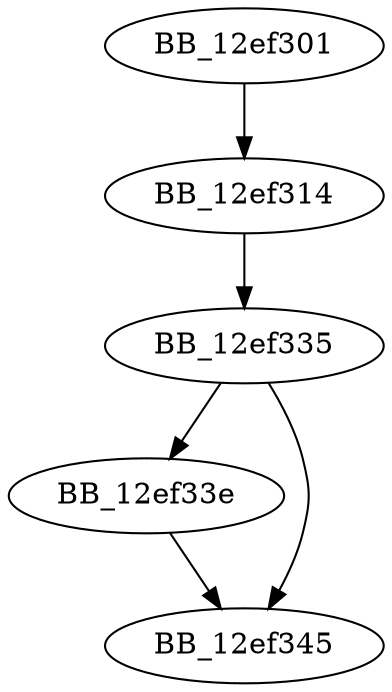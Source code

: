 DiGraph ___crtLCMapStringA{
BB_12ef301->BB_12ef314
BB_12ef314->BB_12ef335
BB_12ef335->BB_12ef33e
BB_12ef335->BB_12ef345
BB_12ef33e->BB_12ef345
}
